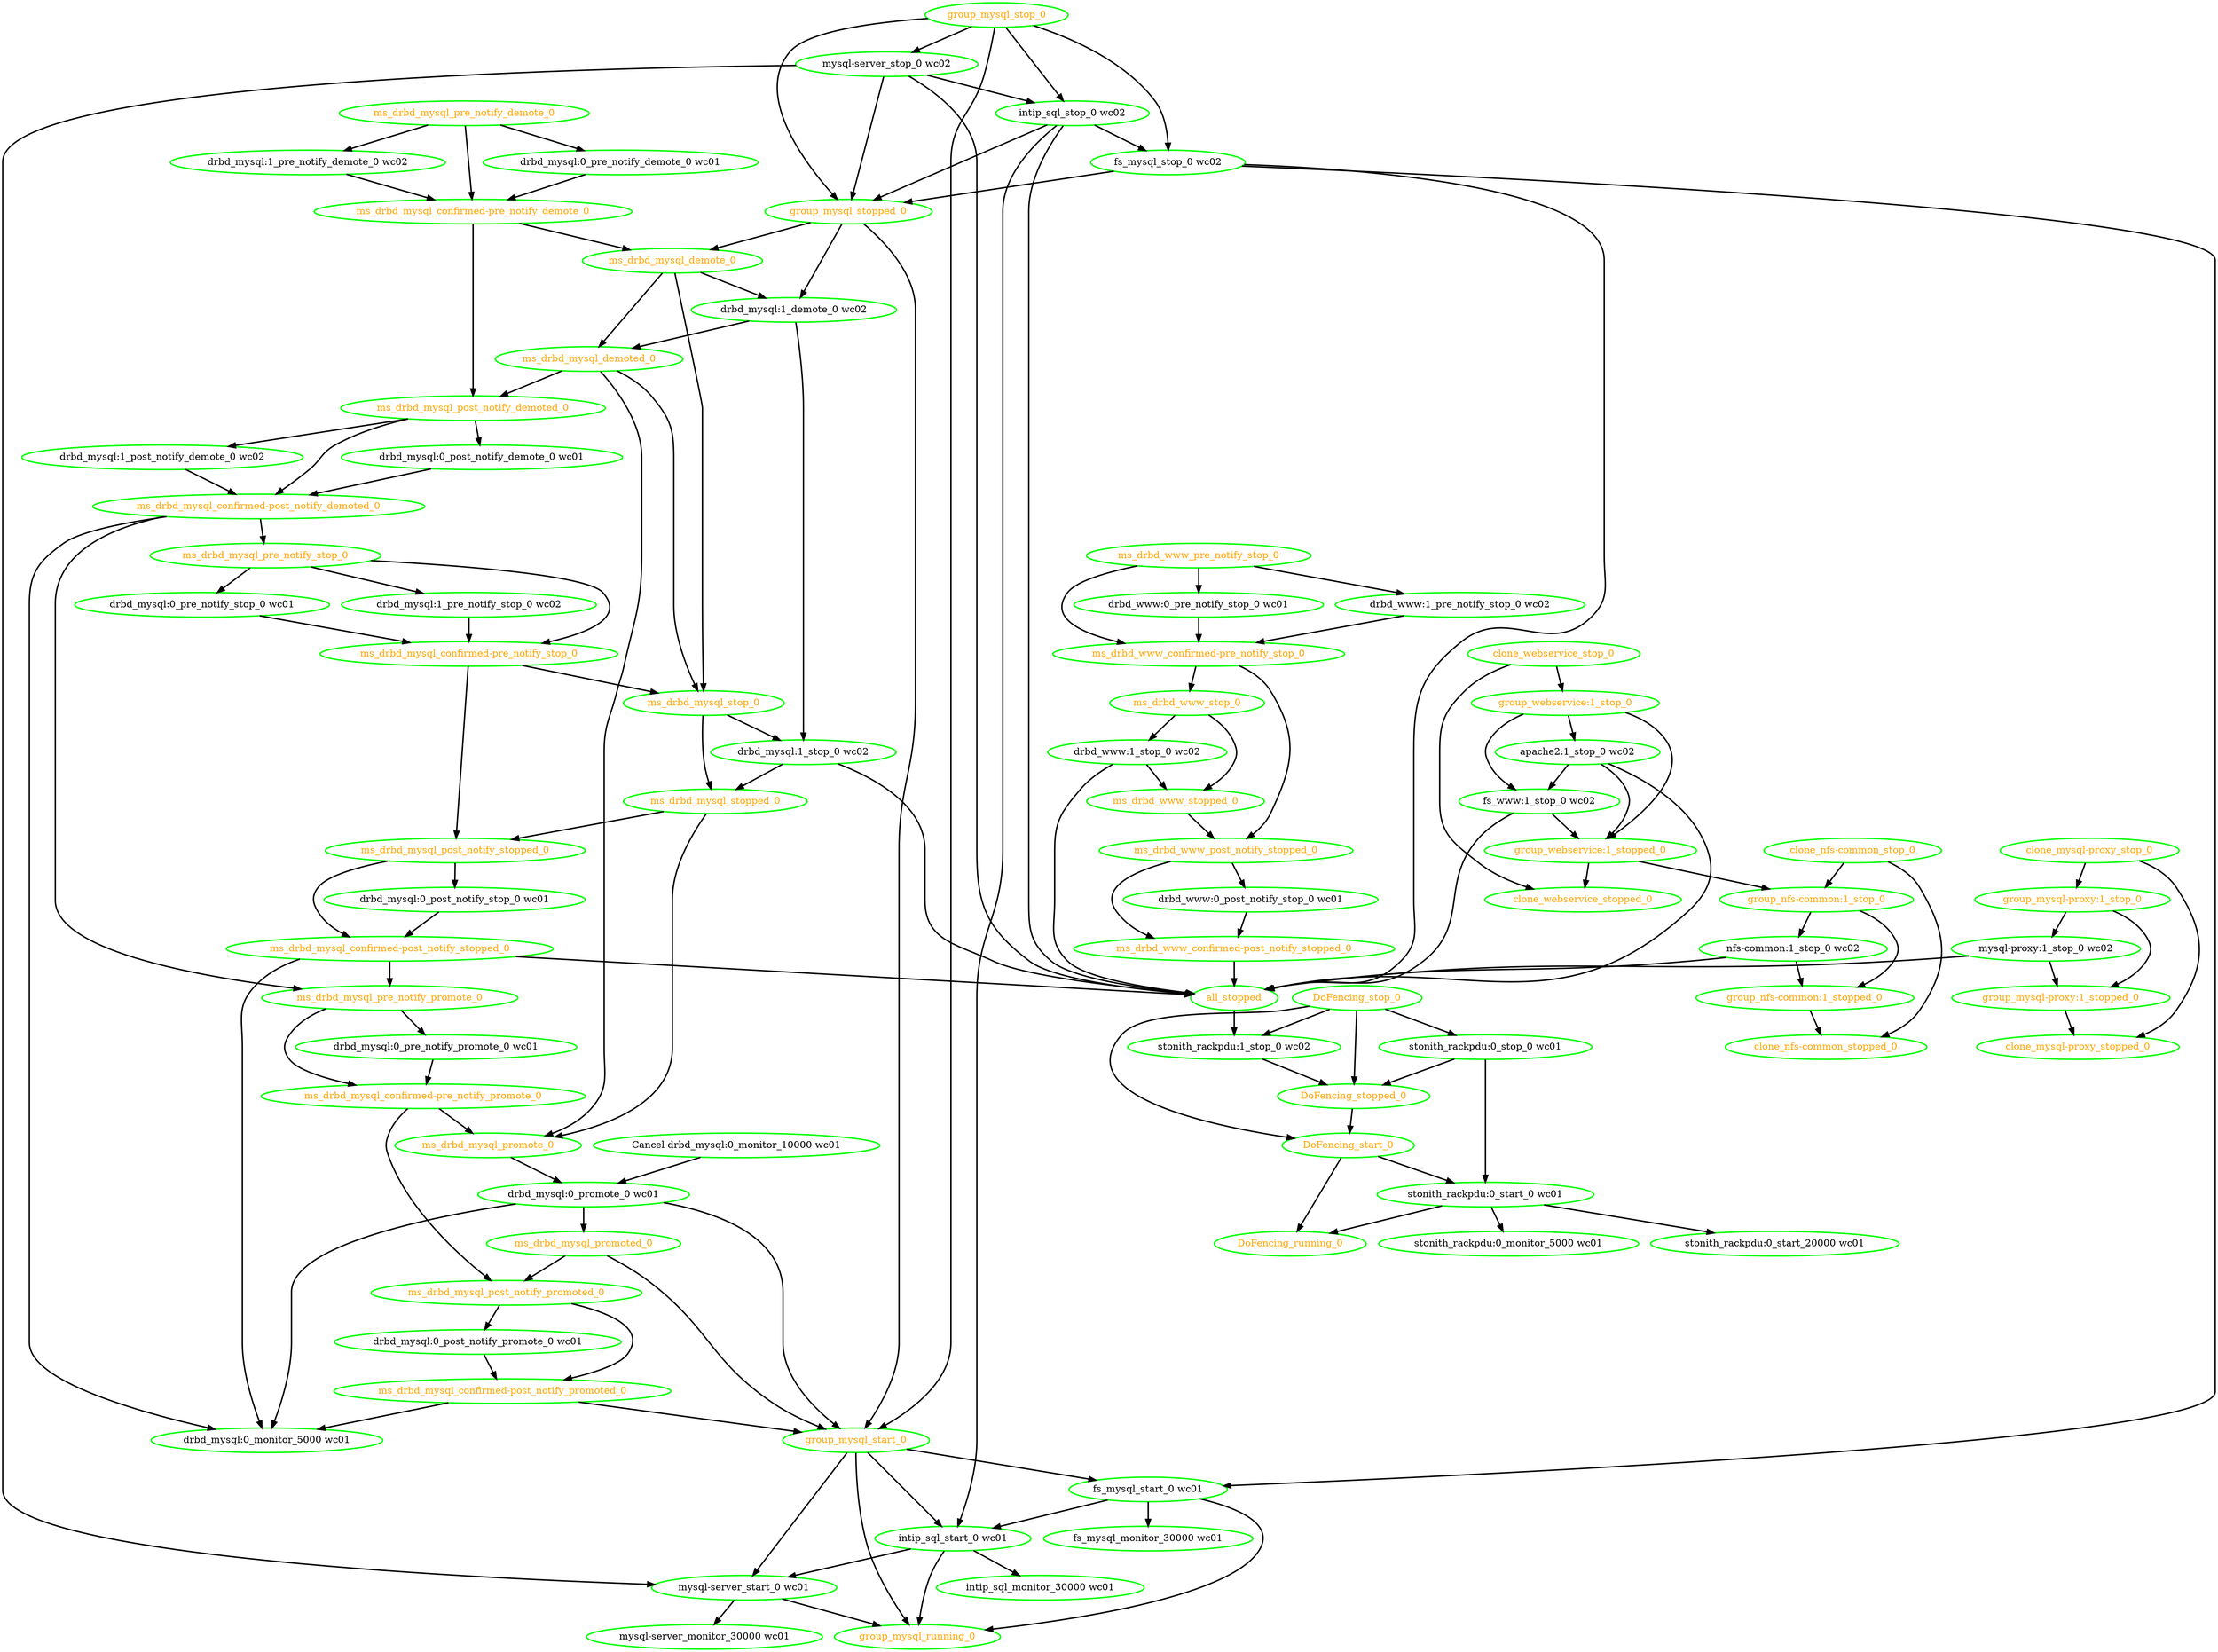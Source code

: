 digraph "g" {
"Cancel drbd_mysql:0_monitor_10000 wc01" -> "drbd_mysql:0_promote_0 wc01" [ style = bold]
"Cancel drbd_mysql:0_monitor_10000 wc01" [ style=bold color="green" fontcolor="black"  ]
"DoFencing_running_0" [ style=bold color="green" fontcolor="orange"  ]
"DoFencing_start_0" -> "DoFencing_running_0" [ style = bold]
"DoFencing_start_0" -> "stonith_rackpdu:0_start_0 wc01" [ style = bold]
"DoFencing_start_0" [ style=bold color="green" fontcolor="orange"  ]
"DoFencing_stop_0" -> "DoFencing_start_0" [ style = bold]
"DoFencing_stop_0" -> "DoFencing_stopped_0" [ style = bold]
"DoFencing_stop_0" -> "stonith_rackpdu:0_stop_0 wc01" [ style = bold]
"DoFencing_stop_0" -> "stonith_rackpdu:1_stop_0 wc02" [ style = bold]
"DoFencing_stop_0" [ style=bold color="green" fontcolor="orange"  ]
"DoFencing_stopped_0" -> "DoFencing_start_0" [ style = bold]
"DoFencing_stopped_0" [ style=bold color="green" fontcolor="orange"  ]
"all_stopped" -> "stonith_rackpdu:1_stop_0 wc02" [ style = bold]
"all_stopped" [ style=bold color="green" fontcolor="orange"  ]
"apache2:1_stop_0 wc02" -> "all_stopped" [ style = bold]
"apache2:1_stop_0 wc02" -> "fs_www:1_stop_0 wc02" [ style = bold]
"apache2:1_stop_0 wc02" -> "group_webservice:1_stopped_0" [ style = bold]
"apache2:1_stop_0 wc02" [ style=bold color="green" fontcolor="black"  ]
"clone_mysql-proxy_stop_0" -> "clone_mysql-proxy_stopped_0" [ style = bold]
"clone_mysql-proxy_stop_0" -> "group_mysql-proxy:1_stop_0" [ style = bold]
"clone_mysql-proxy_stop_0" [ style=bold color="green" fontcolor="orange"  ]
"clone_mysql-proxy_stopped_0" [ style=bold color="green" fontcolor="orange"  ]
"clone_nfs-common_stop_0" -> "clone_nfs-common_stopped_0" [ style = bold]
"clone_nfs-common_stop_0" -> "group_nfs-common:1_stop_0" [ style = bold]
"clone_nfs-common_stop_0" [ style=bold color="green" fontcolor="orange"  ]
"clone_nfs-common_stopped_0" [ style=bold color="green" fontcolor="orange"  ]
"clone_webservice_stop_0" -> "clone_webservice_stopped_0" [ style = bold]
"clone_webservice_stop_0" -> "group_webservice:1_stop_0" [ style = bold]
"clone_webservice_stop_0" [ style=bold color="green" fontcolor="orange"  ]
"clone_webservice_stopped_0" [ style=bold color="green" fontcolor="orange"  ]
"drbd_mysql:0_monitor_5000 wc01" [ style=bold color="green" fontcolor="black"  ]
"drbd_mysql:0_post_notify_demote_0 wc01" -> "ms_drbd_mysql_confirmed-post_notify_demoted_0" [ style = bold]
"drbd_mysql:0_post_notify_demote_0 wc01" [ style=bold color="green" fontcolor="black"  ]
"drbd_mysql:0_post_notify_promote_0 wc01" -> "ms_drbd_mysql_confirmed-post_notify_promoted_0" [ style = bold]
"drbd_mysql:0_post_notify_promote_0 wc01" [ style=bold color="green" fontcolor="black"  ]
"drbd_mysql:0_post_notify_stop_0 wc01" -> "ms_drbd_mysql_confirmed-post_notify_stopped_0" [ style = bold]
"drbd_mysql:0_post_notify_stop_0 wc01" [ style=bold color="green" fontcolor="black"  ]
"drbd_mysql:0_pre_notify_demote_0 wc01" -> "ms_drbd_mysql_confirmed-pre_notify_demote_0" [ style = bold]
"drbd_mysql:0_pre_notify_demote_0 wc01" [ style=bold color="green" fontcolor="black"  ]
"drbd_mysql:0_pre_notify_promote_0 wc01" -> "ms_drbd_mysql_confirmed-pre_notify_promote_0" [ style = bold]
"drbd_mysql:0_pre_notify_promote_0 wc01" [ style=bold color="green" fontcolor="black"  ]
"drbd_mysql:0_pre_notify_stop_0 wc01" -> "ms_drbd_mysql_confirmed-pre_notify_stop_0" [ style = bold]
"drbd_mysql:0_pre_notify_stop_0 wc01" [ style=bold color="green" fontcolor="black"  ]
"drbd_mysql:0_promote_0 wc01" -> "drbd_mysql:0_monitor_5000 wc01" [ style = bold]
"drbd_mysql:0_promote_0 wc01" -> "group_mysql_start_0" [ style = bold]
"drbd_mysql:0_promote_0 wc01" -> "ms_drbd_mysql_promoted_0" [ style = bold]
"drbd_mysql:0_promote_0 wc01" [ style=bold color="green" fontcolor="black"  ]
"drbd_mysql:1_demote_0 wc02" -> "drbd_mysql:1_stop_0 wc02" [ style = bold]
"drbd_mysql:1_demote_0 wc02" -> "ms_drbd_mysql_demoted_0" [ style = bold]
"drbd_mysql:1_demote_0 wc02" [ style=bold color="green" fontcolor="black"  ]
"drbd_mysql:1_post_notify_demote_0 wc02" -> "ms_drbd_mysql_confirmed-post_notify_demoted_0" [ style = bold]
"drbd_mysql:1_post_notify_demote_0 wc02" [ style=bold color="green" fontcolor="black"  ]
"drbd_mysql:1_pre_notify_demote_0 wc02" -> "ms_drbd_mysql_confirmed-pre_notify_demote_0" [ style = bold]
"drbd_mysql:1_pre_notify_demote_0 wc02" [ style=bold color="green" fontcolor="black"  ]
"drbd_mysql:1_pre_notify_stop_0 wc02" -> "ms_drbd_mysql_confirmed-pre_notify_stop_0" [ style = bold]
"drbd_mysql:1_pre_notify_stop_0 wc02" [ style=bold color="green" fontcolor="black"  ]
"drbd_mysql:1_stop_0 wc02" -> "all_stopped" [ style = bold]
"drbd_mysql:1_stop_0 wc02" -> "ms_drbd_mysql_stopped_0" [ style = bold]
"drbd_mysql:1_stop_0 wc02" [ style=bold color="green" fontcolor="black"  ]
"drbd_www:0_post_notify_stop_0 wc01" -> "ms_drbd_www_confirmed-post_notify_stopped_0" [ style = bold]
"drbd_www:0_post_notify_stop_0 wc01" [ style=bold color="green" fontcolor="black"  ]
"drbd_www:0_pre_notify_stop_0 wc01" -> "ms_drbd_www_confirmed-pre_notify_stop_0" [ style = bold]
"drbd_www:0_pre_notify_stop_0 wc01" [ style=bold color="green" fontcolor="black"  ]
"drbd_www:1_pre_notify_stop_0 wc02" -> "ms_drbd_www_confirmed-pre_notify_stop_0" [ style = bold]
"drbd_www:1_pre_notify_stop_0 wc02" [ style=bold color="green" fontcolor="black"  ]
"drbd_www:1_stop_0 wc02" -> "all_stopped" [ style = bold]
"drbd_www:1_stop_0 wc02" -> "ms_drbd_www_stopped_0" [ style = bold]
"drbd_www:1_stop_0 wc02" [ style=bold color="green" fontcolor="black"  ]
"fs_mysql_monitor_30000 wc01" [ style=bold color="green" fontcolor="black"  ]
"fs_mysql_start_0 wc01" -> "fs_mysql_monitor_30000 wc01" [ style = bold]
"fs_mysql_start_0 wc01" -> "group_mysql_running_0" [ style = bold]
"fs_mysql_start_0 wc01" -> "intip_sql_start_0 wc01" [ style = bold]
"fs_mysql_start_0 wc01" [ style=bold color="green" fontcolor="black"  ]
"fs_mysql_stop_0 wc02" -> "all_stopped" [ style = bold]
"fs_mysql_stop_0 wc02" -> "fs_mysql_start_0 wc01" [ style = bold]
"fs_mysql_stop_0 wc02" -> "group_mysql_stopped_0" [ style = bold]
"fs_mysql_stop_0 wc02" [ style=bold color="green" fontcolor="black"  ]
"fs_www:1_stop_0 wc02" -> "all_stopped" [ style = bold]
"fs_www:1_stop_0 wc02" -> "group_webservice:1_stopped_0" [ style = bold]
"fs_www:1_stop_0 wc02" [ style=bold color="green" fontcolor="black"  ]
"group_mysql-proxy:1_stop_0" -> "group_mysql-proxy:1_stopped_0" [ style = bold]
"group_mysql-proxy:1_stop_0" -> "mysql-proxy:1_stop_0 wc02" [ style = bold]
"group_mysql-proxy:1_stop_0" [ style=bold color="green" fontcolor="orange"  ]
"group_mysql-proxy:1_stopped_0" -> "clone_mysql-proxy_stopped_0" [ style = bold]
"group_mysql-proxy:1_stopped_0" [ style=bold color="green" fontcolor="orange"  ]
"group_mysql_running_0" [ style=bold color="green" fontcolor="orange"  ]
"group_mysql_start_0" -> "fs_mysql_start_0 wc01" [ style = bold]
"group_mysql_start_0" -> "group_mysql_running_0" [ style = bold]
"group_mysql_start_0" -> "intip_sql_start_0 wc01" [ style = bold]
"group_mysql_start_0" -> "mysql-server_start_0 wc01" [ style = bold]
"group_mysql_start_0" [ style=bold color="green" fontcolor="orange"  ]
"group_mysql_stop_0" -> "fs_mysql_stop_0 wc02" [ style = bold]
"group_mysql_stop_0" -> "group_mysql_start_0" [ style = bold]
"group_mysql_stop_0" -> "group_mysql_stopped_0" [ style = bold]
"group_mysql_stop_0" -> "intip_sql_stop_0 wc02" [ style = bold]
"group_mysql_stop_0" -> "mysql-server_stop_0 wc02" [ style = bold]
"group_mysql_stop_0" [ style=bold color="green" fontcolor="orange"  ]
"group_mysql_stopped_0" -> "drbd_mysql:1_demote_0 wc02" [ style = bold]
"group_mysql_stopped_0" -> "group_mysql_start_0" [ style = bold]
"group_mysql_stopped_0" -> "ms_drbd_mysql_demote_0" [ style = bold]
"group_mysql_stopped_0" [ style=bold color="green" fontcolor="orange"  ]
"group_nfs-common:1_stop_0" -> "group_nfs-common:1_stopped_0" [ style = bold]
"group_nfs-common:1_stop_0" -> "nfs-common:1_stop_0 wc02" [ style = bold]
"group_nfs-common:1_stop_0" [ style=bold color="green" fontcolor="orange"  ]
"group_nfs-common:1_stopped_0" -> "clone_nfs-common_stopped_0" [ style = bold]
"group_nfs-common:1_stopped_0" [ style=bold color="green" fontcolor="orange"  ]
"group_webservice:1_stop_0" -> "apache2:1_stop_0 wc02" [ style = bold]
"group_webservice:1_stop_0" -> "fs_www:1_stop_0 wc02" [ style = bold]
"group_webservice:1_stop_0" -> "group_webservice:1_stopped_0" [ style = bold]
"group_webservice:1_stop_0" [ style=bold color="green" fontcolor="orange"  ]
"group_webservice:1_stopped_0" -> "clone_webservice_stopped_0" [ style = bold]
"group_webservice:1_stopped_0" -> "group_nfs-common:1_stop_0" [ style = bold]
"group_webservice:1_stopped_0" [ style=bold color="green" fontcolor="orange"  ]
"intip_sql_monitor_30000 wc01" [ style=bold color="green" fontcolor="black"  ]
"intip_sql_start_0 wc01" -> "group_mysql_running_0" [ style = bold]
"intip_sql_start_0 wc01" -> "intip_sql_monitor_30000 wc01" [ style = bold]
"intip_sql_start_0 wc01" -> "mysql-server_start_0 wc01" [ style = bold]
"intip_sql_start_0 wc01" [ style=bold color="green" fontcolor="black"  ]
"intip_sql_stop_0 wc02" -> "all_stopped" [ style = bold]
"intip_sql_stop_0 wc02" -> "fs_mysql_stop_0 wc02" [ style = bold]
"intip_sql_stop_0 wc02" -> "group_mysql_stopped_0" [ style = bold]
"intip_sql_stop_0 wc02" -> "intip_sql_start_0 wc01" [ style = bold]
"intip_sql_stop_0 wc02" [ style=bold color="green" fontcolor="black"  ]
"ms_drbd_mysql_confirmed-post_notify_demoted_0" -> "drbd_mysql:0_monitor_5000 wc01" [ style = bold]
"ms_drbd_mysql_confirmed-post_notify_demoted_0" -> "ms_drbd_mysql_pre_notify_promote_0" [ style = bold]
"ms_drbd_mysql_confirmed-post_notify_demoted_0" -> "ms_drbd_mysql_pre_notify_stop_0" [ style = bold]
"ms_drbd_mysql_confirmed-post_notify_demoted_0" [ style=bold color="green" fontcolor="orange"  ]
"ms_drbd_mysql_confirmed-post_notify_promoted_0" -> "drbd_mysql:0_monitor_5000 wc01" [ style = bold]
"ms_drbd_mysql_confirmed-post_notify_promoted_0" -> "group_mysql_start_0" [ style = bold]
"ms_drbd_mysql_confirmed-post_notify_promoted_0" [ style=bold color="green" fontcolor="orange"  ]
"ms_drbd_mysql_confirmed-post_notify_stopped_0" -> "all_stopped" [ style = bold]
"ms_drbd_mysql_confirmed-post_notify_stopped_0" -> "drbd_mysql:0_monitor_5000 wc01" [ style = bold]
"ms_drbd_mysql_confirmed-post_notify_stopped_0" -> "ms_drbd_mysql_pre_notify_promote_0" [ style = bold]
"ms_drbd_mysql_confirmed-post_notify_stopped_0" [ style=bold color="green" fontcolor="orange"  ]
"ms_drbd_mysql_confirmed-pre_notify_demote_0" -> "ms_drbd_mysql_demote_0" [ style = bold]
"ms_drbd_mysql_confirmed-pre_notify_demote_0" -> "ms_drbd_mysql_post_notify_demoted_0" [ style = bold]
"ms_drbd_mysql_confirmed-pre_notify_demote_0" [ style=bold color="green" fontcolor="orange"  ]
"ms_drbd_mysql_confirmed-pre_notify_promote_0" -> "ms_drbd_mysql_post_notify_promoted_0" [ style = bold]
"ms_drbd_mysql_confirmed-pre_notify_promote_0" -> "ms_drbd_mysql_promote_0" [ style = bold]
"ms_drbd_mysql_confirmed-pre_notify_promote_0" [ style=bold color="green" fontcolor="orange"  ]
"ms_drbd_mysql_confirmed-pre_notify_stop_0" -> "ms_drbd_mysql_post_notify_stopped_0" [ style = bold]
"ms_drbd_mysql_confirmed-pre_notify_stop_0" -> "ms_drbd_mysql_stop_0" [ style = bold]
"ms_drbd_mysql_confirmed-pre_notify_stop_0" [ style=bold color="green" fontcolor="orange"  ]
"ms_drbd_mysql_demote_0" -> "drbd_mysql:1_demote_0 wc02" [ style = bold]
"ms_drbd_mysql_demote_0" -> "ms_drbd_mysql_demoted_0" [ style = bold]
"ms_drbd_mysql_demote_0" -> "ms_drbd_mysql_stop_0" [ style = bold]
"ms_drbd_mysql_demote_0" [ style=bold color="green" fontcolor="orange"  ]
"ms_drbd_mysql_demoted_0" -> "ms_drbd_mysql_post_notify_demoted_0" [ style = bold]
"ms_drbd_mysql_demoted_0" -> "ms_drbd_mysql_promote_0" [ style = bold]
"ms_drbd_mysql_demoted_0" -> "ms_drbd_mysql_stop_0" [ style = bold]
"ms_drbd_mysql_demoted_0" [ style=bold color="green" fontcolor="orange"  ]
"ms_drbd_mysql_post_notify_demoted_0" -> "drbd_mysql:0_post_notify_demote_0 wc01" [ style = bold]
"ms_drbd_mysql_post_notify_demoted_0" -> "drbd_mysql:1_post_notify_demote_0 wc02" [ style = bold]
"ms_drbd_mysql_post_notify_demoted_0" -> "ms_drbd_mysql_confirmed-post_notify_demoted_0" [ style = bold]
"ms_drbd_mysql_post_notify_demoted_0" [ style=bold color="green" fontcolor="orange"  ]
"ms_drbd_mysql_post_notify_promoted_0" -> "drbd_mysql:0_post_notify_promote_0 wc01" [ style = bold]
"ms_drbd_mysql_post_notify_promoted_0" -> "ms_drbd_mysql_confirmed-post_notify_promoted_0" [ style = bold]
"ms_drbd_mysql_post_notify_promoted_0" [ style=bold color="green" fontcolor="orange"  ]
"ms_drbd_mysql_post_notify_stopped_0" -> "drbd_mysql:0_post_notify_stop_0 wc01" [ style = bold]
"ms_drbd_mysql_post_notify_stopped_0" -> "ms_drbd_mysql_confirmed-post_notify_stopped_0" [ style = bold]
"ms_drbd_mysql_post_notify_stopped_0" [ style=bold color="green" fontcolor="orange"  ]
"ms_drbd_mysql_pre_notify_demote_0" -> "drbd_mysql:0_pre_notify_demote_0 wc01" [ style = bold]
"ms_drbd_mysql_pre_notify_demote_0" -> "drbd_mysql:1_pre_notify_demote_0 wc02" [ style = bold]
"ms_drbd_mysql_pre_notify_demote_0" -> "ms_drbd_mysql_confirmed-pre_notify_demote_0" [ style = bold]
"ms_drbd_mysql_pre_notify_demote_0" [ style=bold color="green" fontcolor="orange"  ]
"ms_drbd_mysql_pre_notify_promote_0" -> "drbd_mysql:0_pre_notify_promote_0 wc01" [ style = bold]
"ms_drbd_mysql_pre_notify_promote_0" -> "ms_drbd_mysql_confirmed-pre_notify_promote_0" [ style = bold]
"ms_drbd_mysql_pre_notify_promote_0" [ style=bold color="green" fontcolor="orange"  ]
"ms_drbd_mysql_pre_notify_stop_0" -> "drbd_mysql:0_pre_notify_stop_0 wc01" [ style = bold]
"ms_drbd_mysql_pre_notify_stop_0" -> "drbd_mysql:1_pre_notify_stop_0 wc02" [ style = bold]
"ms_drbd_mysql_pre_notify_stop_0" -> "ms_drbd_mysql_confirmed-pre_notify_stop_0" [ style = bold]
"ms_drbd_mysql_pre_notify_stop_0" [ style=bold color="green" fontcolor="orange"  ]
"ms_drbd_mysql_promote_0" -> "drbd_mysql:0_promote_0 wc01" [ style = bold]
"ms_drbd_mysql_promote_0" [ style=bold color="green" fontcolor="orange"  ]
"ms_drbd_mysql_promoted_0" -> "group_mysql_start_0" [ style = bold]
"ms_drbd_mysql_promoted_0" -> "ms_drbd_mysql_post_notify_promoted_0" [ style = bold]
"ms_drbd_mysql_promoted_0" [ style=bold color="green" fontcolor="orange"  ]
"ms_drbd_mysql_stop_0" -> "drbd_mysql:1_stop_0 wc02" [ style = bold]
"ms_drbd_mysql_stop_0" -> "ms_drbd_mysql_stopped_0" [ style = bold]
"ms_drbd_mysql_stop_0" [ style=bold color="green" fontcolor="orange"  ]
"ms_drbd_mysql_stopped_0" -> "ms_drbd_mysql_post_notify_stopped_0" [ style = bold]
"ms_drbd_mysql_stopped_0" -> "ms_drbd_mysql_promote_0" [ style = bold]
"ms_drbd_mysql_stopped_0" [ style=bold color="green" fontcolor="orange"  ]
"ms_drbd_www_confirmed-post_notify_stopped_0" -> "all_stopped" [ style = bold]
"ms_drbd_www_confirmed-post_notify_stopped_0" [ style=bold color="green" fontcolor="orange"  ]
"ms_drbd_www_confirmed-pre_notify_stop_0" -> "ms_drbd_www_post_notify_stopped_0" [ style = bold]
"ms_drbd_www_confirmed-pre_notify_stop_0" -> "ms_drbd_www_stop_0" [ style = bold]
"ms_drbd_www_confirmed-pre_notify_stop_0" [ style=bold color="green" fontcolor="orange"  ]
"ms_drbd_www_post_notify_stopped_0" -> "drbd_www:0_post_notify_stop_0 wc01" [ style = bold]
"ms_drbd_www_post_notify_stopped_0" -> "ms_drbd_www_confirmed-post_notify_stopped_0" [ style = bold]
"ms_drbd_www_post_notify_stopped_0" [ style=bold color="green" fontcolor="orange"  ]
"ms_drbd_www_pre_notify_stop_0" -> "drbd_www:0_pre_notify_stop_0 wc01" [ style = bold]
"ms_drbd_www_pre_notify_stop_0" -> "drbd_www:1_pre_notify_stop_0 wc02" [ style = bold]
"ms_drbd_www_pre_notify_stop_0" -> "ms_drbd_www_confirmed-pre_notify_stop_0" [ style = bold]
"ms_drbd_www_pre_notify_stop_0" [ style=bold color="green" fontcolor="orange"  ]
"ms_drbd_www_stop_0" -> "drbd_www:1_stop_0 wc02" [ style = bold]
"ms_drbd_www_stop_0" -> "ms_drbd_www_stopped_0" [ style = bold]
"ms_drbd_www_stop_0" [ style=bold color="green" fontcolor="orange"  ]
"ms_drbd_www_stopped_0" -> "ms_drbd_www_post_notify_stopped_0" [ style = bold]
"ms_drbd_www_stopped_0" [ style=bold color="green" fontcolor="orange"  ]
"mysql-proxy:1_stop_0 wc02" -> "all_stopped" [ style = bold]
"mysql-proxy:1_stop_0 wc02" -> "group_mysql-proxy:1_stopped_0" [ style = bold]
"mysql-proxy:1_stop_0 wc02" [ style=bold color="green" fontcolor="black"  ]
"mysql-server_monitor_30000 wc01" [ style=bold color="green" fontcolor="black"  ]
"mysql-server_start_0 wc01" -> "group_mysql_running_0" [ style = bold]
"mysql-server_start_0 wc01" -> "mysql-server_monitor_30000 wc01" [ style = bold]
"mysql-server_start_0 wc01" [ style=bold color="green" fontcolor="black"  ]
"mysql-server_stop_0 wc02" -> "all_stopped" [ style = bold]
"mysql-server_stop_0 wc02" -> "group_mysql_stopped_0" [ style = bold]
"mysql-server_stop_0 wc02" -> "intip_sql_stop_0 wc02" [ style = bold]
"mysql-server_stop_0 wc02" -> "mysql-server_start_0 wc01" [ style = bold]
"mysql-server_stop_0 wc02" [ style=bold color="green" fontcolor="black"  ]
"nfs-common:1_stop_0 wc02" -> "all_stopped" [ style = bold]
"nfs-common:1_stop_0 wc02" -> "group_nfs-common:1_stopped_0" [ style = bold]
"nfs-common:1_stop_0 wc02" [ style=bold color="green" fontcolor="black"  ]
"stonith_rackpdu:0_monitor_5000 wc01" [ style=bold color="green" fontcolor="black"  ]
"stonith_rackpdu:0_start_0 wc01" -> "DoFencing_running_0" [ style = bold]
"stonith_rackpdu:0_start_0 wc01" -> "stonith_rackpdu:0_monitor_5000 wc01" [ style = bold]
"stonith_rackpdu:0_start_0 wc01" -> "stonith_rackpdu:0_start_20000 wc01" [ style = bold]
"stonith_rackpdu:0_start_0 wc01" [ style=bold color="green" fontcolor="black"  ]
"stonith_rackpdu:0_start_20000 wc01" [ style=bold color="green" fontcolor="black"  ]
"stonith_rackpdu:0_stop_0 wc01" -> "DoFencing_stopped_0" [ style = bold]
"stonith_rackpdu:0_stop_0 wc01" -> "stonith_rackpdu:0_start_0 wc01" [ style = bold]
"stonith_rackpdu:0_stop_0 wc01" [ style=bold color="green" fontcolor="black"  ]
"stonith_rackpdu:1_stop_0 wc02" -> "DoFencing_stopped_0" [ style = bold]
"stonith_rackpdu:1_stop_0 wc02" [ style=bold color="green" fontcolor="black"  ]
}

